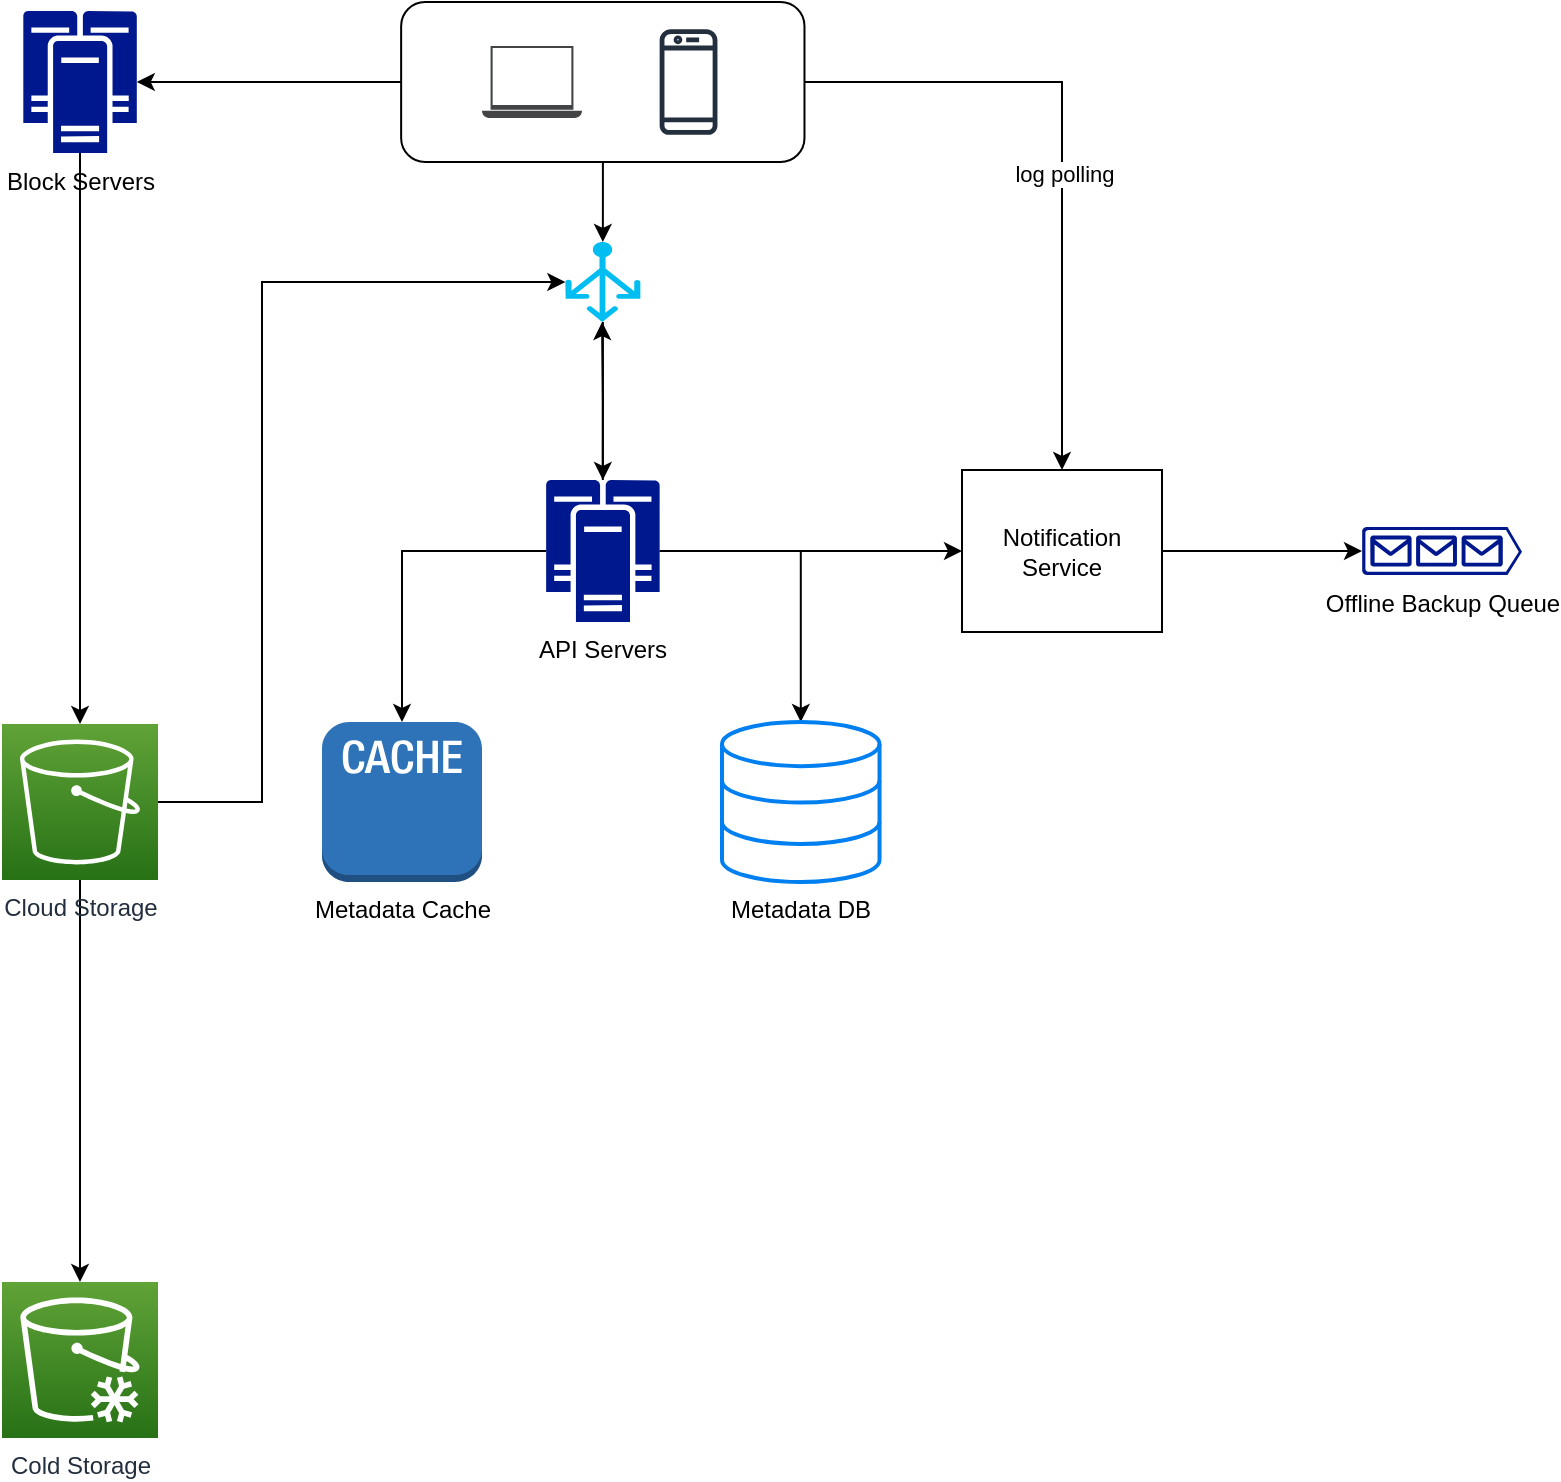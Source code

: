 <mxfile version="20.8.3" type="device"><diagram id="ZURJ1NCQNacwmsSRWWvk" name="Page-1"><mxGraphModel dx="1306" dy="1935" grid="1" gridSize="10" guides="1" tooltips="1" connect="1" arrows="1" fold="1" page="1" pageScale="1" pageWidth="827" pageHeight="1169" math="0" shadow="0"><root><mxCell id="0"/><mxCell id="1" parent="0"/><mxCell id="R6kGVDUt-DKX8aek594_-3" style="edgeStyle=orthogonalEdgeStyle;rounded=0;orthogonalLoop=1;jettySize=auto;html=1;entryX=0.5;entryY=0;entryDx=0;entryDy=0;entryPerimeter=0;" parent="1" source="V-6z2PtLydHEzqDN9hKT-1" target="UX1fXQ_Sc5L4ip3BZKtM-6" edge="1"><mxGeometry relative="1" as="geometry"/></mxCell><mxCell id="zEWEZlydACShzkulAm_r-7" style="edgeStyle=orthogonalEdgeStyle;rounded=0;orthogonalLoop=1;jettySize=auto;html=1;entryX=1;entryY=0.5;entryDx=0;entryDy=0;entryPerimeter=0;" parent="1" source="V-6z2PtLydHEzqDN9hKT-1" target="hSFG6NrDUxx0yoIqzjKc-6" edge="1"><mxGeometry relative="1" as="geometry"/></mxCell><mxCell id="zEWEZlydACShzkulAm_r-16" style="edgeStyle=orthogonalEdgeStyle;rounded=0;orthogonalLoop=1;jettySize=auto;html=1;entryX=0.5;entryY=0;entryDx=0;entryDy=0;" parent="1" source="V-6z2PtLydHEzqDN9hKT-1" target="zEWEZlydACShzkulAm_r-11" edge="1"><mxGeometry relative="1" as="geometry"/></mxCell><mxCell id="zEWEZlydACShzkulAm_r-17" value="log polling" style="edgeLabel;html=1;align=center;verticalAlign=middle;resizable=0;points=[];" parent="zEWEZlydACShzkulAm_r-16" vertex="1" connectable="0"><mxGeometry x="0.08" y="1" relative="1" as="geometry"><mxPoint as="offset"/></mxGeometry></mxCell><mxCell id="V-6z2PtLydHEzqDN9hKT-1" value="" style="rounded=1;whiteSpace=wrap;html=1;" parent="1" vertex="1"><mxGeometry x="639.57" y="-200" width="201.67" height="80" as="geometry"/></mxCell><mxCell id="wgCobLAy9-JRgxIYV_fR-17" value="" style="sketch=0;outlineConnect=0;fontColor=#232F3E;gradientColor=none;fillColor=#232F3D;strokeColor=none;dashed=0;verticalLabelPosition=bottom;verticalAlign=top;align=center;html=1;fontSize=12;fontStyle=0;aspect=fixed;pointerEvents=1;shape=mxgraph.aws4.mobile_client;" parent="1" vertex="1"><mxGeometry x="768.82" y="-187.5" width="28.91" height="55" as="geometry"/></mxCell><mxCell id="V-6z2PtLydHEzqDN9hKT-2" value="" style="sketch=0;pointerEvents=1;shadow=0;dashed=0;html=1;strokeColor=none;fillColor=#434445;aspect=fixed;labelPosition=center;verticalLabelPosition=bottom;verticalAlign=top;align=center;outlineConnect=0;shape=mxgraph.vvd.laptop;" parent="1" vertex="1"><mxGeometry x="680" y="-178" width="50" height="36" as="geometry"/></mxCell><mxCell id="hSFG6NrDUxx0yoIqzjKc-8" style="edgeStyle=orthogonalEdgeStyle;rounded=0;orthogonalLoop=1;jettySize=auto;html=1;entryX=0.5;entryY=0;entryDx=0;entryDy=0;entryPerimeter=0;" parent="1" source="UX1fXQ_Sc5L4ip3BZKtM-6" target="UX1fXQ_Sc5L4ip3BZKtM-39" edge="1"><mxGeometry relative="1" as="geometry"/></mxCell><mxCell id="UX1fXQ_Sc5L4ip3BZKtM-6" value="" style="verticalLabelPosition=bottom;html=1;verticalAlign=top;align=center;strokeColor=none;fillColor=#00BEF2;shape=mxgraph.azure.load_balancer_generic;pointerEvents=1;" parent="1" vertex="1"><mxGeometry x="721.67" y="-80" width="37.5" height="40" as="geometry"/></mxCell><mxCell id="UX1fXQ_Sc5L4ip3BZKtM-24" value="Offline Backup Queue" style="sketch=0;aspect=fixed;pointerEvents=1;shadow=0;dashed=0;html=1;strokeColor=none;labelPosition=center;verticalLabelPosition=bottom;verticalAlign=top;align=center;fillColor=#00188D;shape=mxgraph.azure.queue_generic" parent="1" vertex="1"><mxGeometry x="1120" y="62.5" width="80" height="24" as="geometry"/></mxCell><mxCell id="hSFG6NrDUxx0yoIqzjKc-11" style="edgeStyle=orthogonalEdgeStyle;rounded=0;orthogonalLoop=1;jettySize=auto;html=1;" parent="1" source="UX1fXQ_Sc5L4ip3BZKtM-39" target="hSFG6NrDUxx0yoIqzjKc-1" edge="1"><mxGeometry relative="1" as="geometry"/></mxCell><mxCell id="hSFG6NrDUxx0yoIqzjKc-12" style="edgeStyle=orthogonalEdgeStyle;rounded=0;orthogonalLoop=1;jettySize=auto;html=1;" parent="1" source="UX1fXQ_Sc5L4ip3BZKtM-39" target="hSFG6NrDUxx0yoIqzjKc-2" edge="1"><mxGeometry relative="1" as="geometry"/></mxCell><mxCell id="hSFG6NrDUxx0yoIqzjKc-30" style="edgeStyle=orthogonalEdgeStyle;rounded=0;orthogonalLoop=1;jettySize=auto;html=1;entryX=0.49;entryY=1;entryDx=0;entryDy=0;entryPerimeter=0;" parent="1" source="UX1fXQ_Sc5L4ip3BZKtM-39" target="UX1fXQ_Sc5L4ip3BZKtM-6" edge="1"><mxGeometry relative="1" as="geometry"/></mxCell><mxCell id="zEWEZlydACShzkulAm_r-14" style="edgeStyle=orthogonalEdgeStyle;rounded=0;orthogonalLoop=1;jettySize=auto;html=1;entryX=0;entryY=0.5;entryDx=0;entryDy=0;" parent="1" source="UX1fXQ_Sc5L4ip3BZKtM-39" target="zEWEZlydACShzkulAm_r-11" edge="1"><mxGeometry relative="1" as="geometry"/></mxCell><mxCell id="UX1fXQ_Sc5L4ip3BZKtM-39" value="API Servers" style="sketch=0;aspect=fixed;pointerEvents=1;shadow=0;dashed=0;html=1;strokeColor=none;labelPosition=center;verticalLabelPosition=bottom;verticalAlign=top;align=center;fillColor=#00188D;shape=mxgraph.mscae.enterprise.cluster_server" parent="1" vertex="1"><mxGeometry x="712.02" y="39" width="56.8" height="71" as="geometry"/></mxCell><mxCell id="hSFG6NrDUxx0yoIqzjKc-1" value="Metadata Cache" style="outlineConnect=0;dashed=0;verticalLabelPosition=bottom;verticalAlign=top;align=center;html=1;shape=mxgraph.aws3.cache_node;fillColor=#2E73B8;gradientColor=none;" parent="1" vertex="1"><mxGeometry x="600" y="160" width="80" height="80" as="geometry"/></mxCell><mxCell id="hSFG6NrDUxx0yoIqzjKc-2" value="Metadata DB" style="html=1;verticalLabelPosition=bottom;align=center;labelBackgroundColor=#ffffff;verticalAlign=top;strokeWidth=2;strokeColor=#0080F0;shadow=0;dashed=0;shape=mxgraph.ios7.icons.data;" parent="1" vertex="1"><mxGeometry x="800" y="160" width="78.76" height="80" as="geometry"/></mxCell><mxCell id="zEWEZlydACShzkulAm_r-8" style="edgeStyle=orthogonalEdgeStyle;rounded=0;orthogonalLoop=1;jettySize=auto;html=1;entryX=0.5;entryY=0;entryDx=0;entryDy=0;entryPerimeter=0;" parent="1" source="hSFG6NrDUxx0yoIqzjKc-6" target="zEWEZlydACShzkulAm_r-1" edge="1"><mxGeometry relative="1" as="geometry"/></mxCell><mxCell id="hSFG6NrDUxx0yoIqzjKc-6" value="Block Servers" style="sketch=0;aspect=fixed;pointerEvents=1;shadow=0;dashed=0;html=1;strokeColor=none;labelPosition=center;verticalLabelPosition=bottom;verticalAlign=top;align=center;fillColor=#00188D;shape=mxgraph.mscae.enterprise.cluster_server" parent="1" vertex="1"><mxGeometry x="450.6" y="-195.5" width="56.8" height="71" as="geometry"/></mxCell><mxCell id="zEWEZlydACShzkulAm_r-9" style="edgeStyle=orthogonalEdgeStyle;rounded=0;orthogonalLoop=1;jettySize=auto;html=1;entryX=0.5;entryY=0;entryDx=0;entryDy=0;entryPerimeter=0;" parent="1" source="zEWEZlydACShzkulAm_r-1" target="zEWEZlydACShzkulAm_r-3" edge="1"><mxGeometry relative="1" as="geometry"/></mxCell><mxCell id="zEWEZlydACShzkulAm_r-10" style="edgeStyle=orthogonalEdgeStyle;rounded=0;orthogonalLoop=1;jettySize=auto;html=1;entryX=0;entryY=0.5;entryDx=0;entryDy=0;entryPerimeter=0;" parent="1" source="zEWEZlydACShzkulAm_r-1" target="UX1fXQ_Sc5L4ip3BZKtM-6" edge="1"><mxGeometry relative="1" as="geometry"><Array as="points"><mxPoint x="570" y="200"/><mxPoint x="570" y="-60"/></Array></mxGeometry></mxCell><mxCell id="zEWEZlydACShzkulAm_r-1" value="Cloud Storage" style="sketch=0;points=[[0,0,0],[0.25,0,0],[0.5,0,0],[0.75,0,0],[1,0,0],[0,1,0],[0.25,1,0],[0.5,1,0],[0.75,1,0],[1,1,0],[0,0.25,0],[0,0.5,0],[0,0.75,0],[1,0.25,0],[1,0.5,0],[1,0.75,0]];outlineConnect=0;fontColor=#232F3E;gradientColor=#60A337;gradientDirection=north;fillColor=#277116;strokeColor=#ffffff;dashed=0;verticalLabelPosition=bottom;verticalAlign=top;align=center;html=1;fontSize=12;fontStyle=0;aspect=fixed;shape=mxgraph.aws4.resourceIcon;resIcon=mxgraph.aws4.s3;" parent="1" vertex="1"><mxGeometry x="440" y="161" width="78" height="78" as="geometry"/></mxCell><mxCell id="zEWEZlydACShzkulAm_r-3" value="Cold Storage" style="sketch=0;points=[[0,0,0],[0.25,0,0],[0.5,0,0],[0.75,0,0],[1,0,0],[0,1,0],[0.25,1,0],[0.5,1,0],[0.75,1,0],[1,1,0],[0,0.25,0],[0,0.5,0],[0,0.75,0],[1,0.25,0],[1,0.5,0],[1,0.75,0]];outlineConnect=0;fontColor=#232F3E;gradientColor=#60A337;gradientDirection=north;fillColor=#277116;strokeColor=#ffffff;dashed=0;verticalLabelPosition=bottom;verticalAlign=top;align=center;html=1;fontSize=12;fontStyle=0;aspect=fixed;shape=mxgraph.aws4.resourceIcon;resIcon=mxgraph.aws4.glacier;" parent="1" vertex="1"><mxGeometry x="440" y="440" width="78" height="78" as="geometry"/></mxCell><mxCell id="zEWEZlydACShzkulAm_r-15" style="edgeStyle=orthogonalEdgeStyle;rounded=0;orthogonalLoop=1;jettySize=auto;html=1;entryX=0;entryY=0.5;entryDx=0;entryDy=0;entryPerimeter=0;" parent="1" source="zEWEZlydACShzkulAm_r-11" target="UX1fXQ_Sc5L4ip3BZKtM-24" edge="1"><mxGeometry relative="1" as="geometry"/></mxCell><mxCell id="zEWEZlydACShzkulAm_r-11" value="Notification Service" style="rounded=0;whiteSpace=wrap;html=1;" parent="1" vertex="1"><mxGeometry x="920" y="34" width="100" height="81" as="geometry"/></mxCell></root></mxGraphModel></diagram></mxfile>